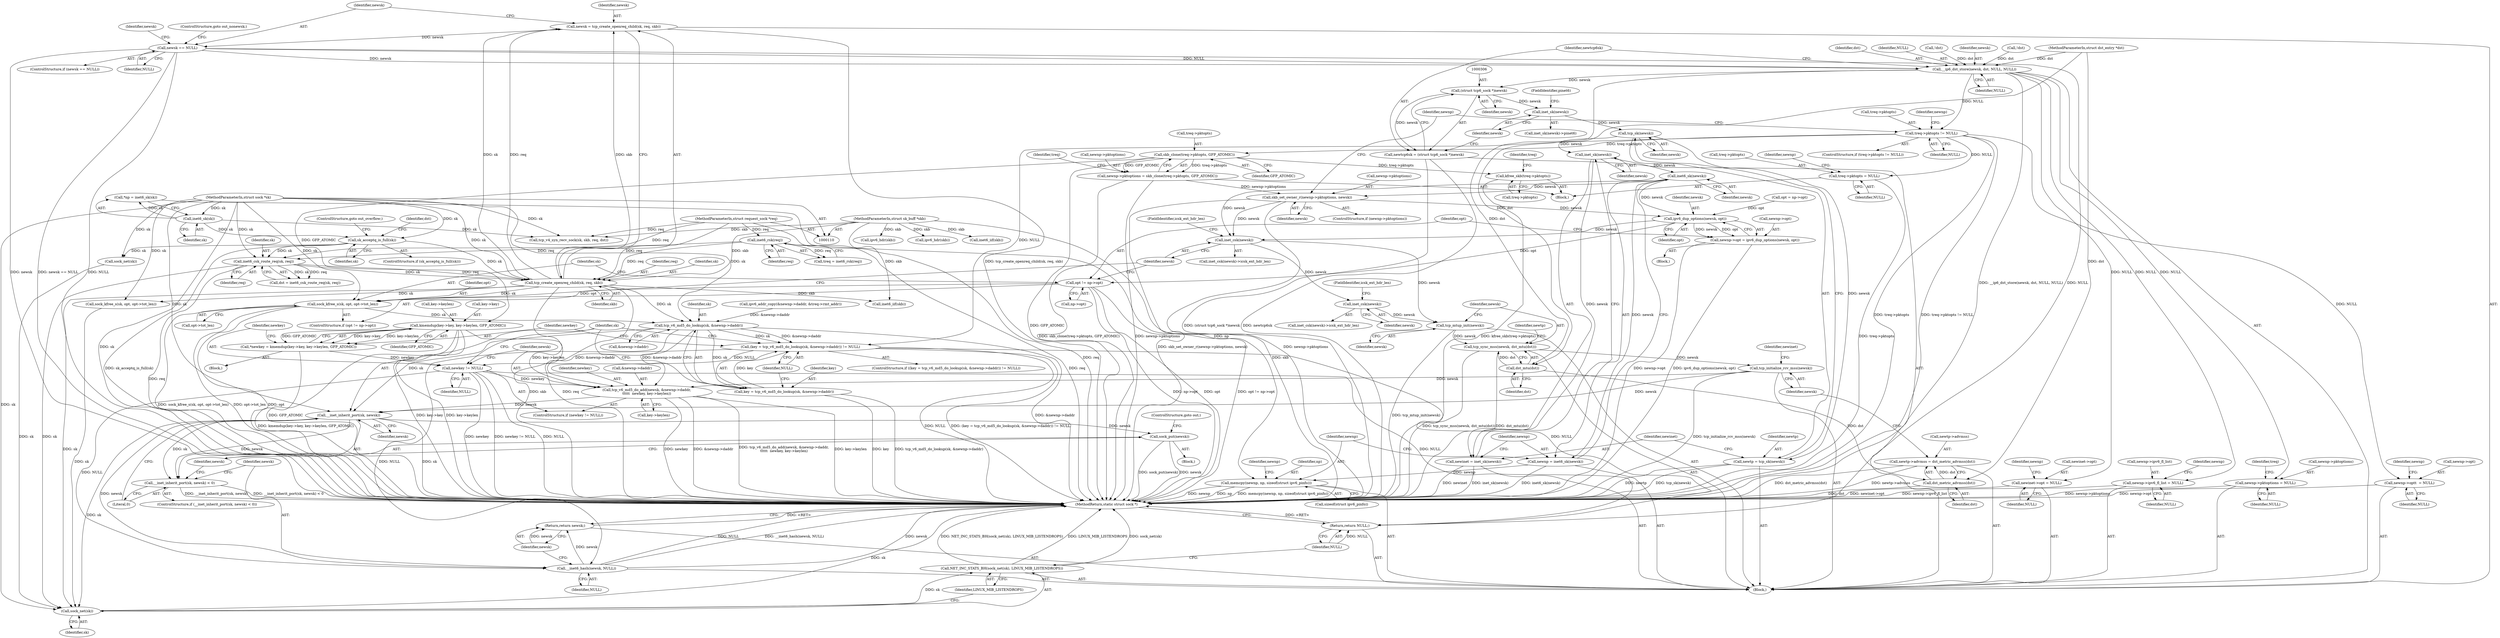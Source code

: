 digraph "0_linux_f6d8bd051c391c1c0458a30b2a7abcd939329259_33@API" {
"1000282" [label="(Call,newsk = tcp_create_openreq_child(sk, req, skb))"];
"1000284" [label="(Call,tcp_create_openreq_child(sk, req, skb))"];
"1000266" [label="(Call,sk_acceptq_is_full(sk))"];
"1000121" [label="(Call,inet6_sk(sk))"];
"1000111" [label="(MethodParameterIn,struct sock *sk)"];
"1000275" [label="(Call,inet6_csk_route_req(sk, req))"];
"1000258" [label="(Call,inet6_rsk(req))"];
"1000113" [label="(MethodParameterIn,struct request_sock *req)"];
"1000112" [label="(MethodParameterIn,struct sk_buff *skb)"];
"1000289" [label="(Call,newsk == NULL)"];
"1000298" [label="(Call,__ip6_dst_store(newsk, dst, NULL, NULL))"];
"1000305" [label="(Call,(struct tcp6_sock *)newsk)"];
"1000303" [label="(Call,newtcp6sk = (struct tcp6_sock *)newsk)"];
"1000310" [label="(Call,inet_sk(newsk))"];
"1000319" [label="(Call,tcp_sk(newsk))"];
"1000317" [label="(Call,newtp = tcp_sk(newsk))"];
"1000323" [label="(Call,inet_sk(newsk))"];
"1000321" [label="(Call,newinet = inet_sk(newsk))"];
"1000327" [label="(Call,inet6_sk(newsk))"];
"1000325" [label="(Call,newnp = inet6_sk(newsk))"];
"1000329" [label="(Call,memcpy(newnp, np, sizeof(struct ipv6_pinfo)))"];
"1000423" [label="(Call,skb_set_owner_r(newnp->pktoptions, newsk))"];
"1000454" [label="(Call,ipv6_dup_options(newsk, opt))"];
"1000450" [label="(Call,newnp->opt = ipv6_dup_options(newsk, opt))"];
"1000458" [label="(Call,opt != np->opt)"];
"1000463" [label="(Call,sock_kfree_s(sk, opt, opt->tot_len))"];
"1000527" [label="(Call,tcp_v6_md5_do_lookup(sk, &newnp->daddr))"];
"1000524" [label="(Call,(key = tcp_v6_md5_do_lookup(sk, &newnp->daddr)) != NULL)"];
"1000547" [label="(Call,newkey != NULL)"];
"1000550" [label="(Call,tcp_v6_md5_do_add(newsk, &newnp->daddr,\n\t\t\t\t\t  newkey, key->keylen))"];
"1000562" [label="(Call,__inet_inherit_port(sk, newsk))"];
"1000561" [label="(Call,__inet_inherit_port(sk, newsk) < 0)"];
"1000567" [label="(Call,sock_put(newsk))"];
"1000570" [label="(Call,__inet6_hash(newsk, NULL))"];
"1000573" [label="(Return,return newsk;)"];
"1000599" [label="(Call,sock_net(sk))"];
"1000598" [label="(Call,NET_INC_STATS_BH(sock_net(sk), LINUX_MIB_LISTENDROPS))"];
"1000602" [label="(Return,return NULL;)"];
"1000525" [label="(Call,key = tcp_v6_md5_do_lookup(sk, &newnp->daddr))"];
"1000471" [label="(Call,inet_csk(newsk))"];
"1000481" [label="(Call,inet_csk(newsk))"];
"1000495" [label="(Call,tcp_mtup_init(newsk))"];
"1000497" [label="(Call,tcp_sync_mss(newsk, dst_mtu(dst)))"];
"1000507" [label="(Call,tcp_initialize_rcv_mss(newsk))"];
"1000368" [label="(Call,newinet->opt = NULL)"];
"1000373" [label="(Call,newnp->ipv6_fl_list = NULL)"];
"1000389" [label="(Call,newnp->pktoptions = NULL)"];
"1000395" [label="(Call,treq->pktopts != NULL)"];
"1000405" [label="(Call,skb_clone(treq->pktopts, GFP_ATOMIC))"];
"1000401" [label="(Call,newnp->pktoptions = skb_clone(treq->pktopts, GFP_ATOMIC))"];
"1000410" [label="(Call,kfree_skb(treq->pktopts))"];
"1000538" [label="(Call,kmemdup(key->key, key->keylen, GFP_ATOMIC))"];
"1000536" [label="(Call,*newkey = kmemdup(key->key, key->keylen, GFP_ATOMIC))"];
"1000414" [label="(Call,treq->pktopts = NULL)"];
"1000428" [label="(Call,newnp->opt\t  = NULL)"];
"1000499" [label="(Call,dst_mtu(dst))"];
"1000505" [label="(Call,dst_metric_advmss(dst))"];
"1000501" [label="(Call,newtp->advmss = dst_metric_advmss(dst))"];
"1000432" [label="(Identifier,NULL)"];
"1000419" [label="(ControlStructure,if (newnp->pktoptions))"];
"1000307" [label="(Identifier,newsk)"];
"1000577" [label="(Call,sock_net(sk))"];
"1000287" [label="(Identifier,skb)"];
"1000295" [label="(Identifier,newsk)"];
"1000277" [label="(Identifier,req)"];
"1000324" [label="(Identifier,newsk)"];
"1000401" [label="(Call,newnp->pktoptions = skb_clone(treq->pktopts, GFP_ATOMIC))"];
"1000330" [label="(Identifier,newnp)"];
"1000327" [label="(Call,inet6_sk(newsk))"];
"1000550" [label="(Call,tcp_v6_md5_do_add(newsk, &newnp->daddr,\n\t\t\t\t\t  newkey, key->keylen))"];
"1000400" [label="(Block,)"];
"1000302" [label="(Identifier,NULL)"];
"1000564" [label="(Identifier,newsk)"];
"1000300" [label="(Identifier,dst)"];
"1000537" [label="(Identifier,newkey)"];
"1000551" [label="(Identifier,newsk)"];
"1000406" [label="(Call,treq->pktopts)"];
"1000415" [label="(Call,treq->pktopts)"];
"1000139" [label="(Call,tcp_v4_syn_recv_sock(sk, skb, req, dst))"];
"1000566" [label="(Block,)"];
"1000528" [label="(Identifier,sk)"];
"1000507" [label="(Call,tcp_initialize_rcv_mss(newsk))"];
"1000377" [label="(Identifier,NULL)"];
"1000390" [label="(Call,newnp->pktoptions)"];
"1000499" [label="(Call,dst_mtu(dst))"];
"1000260" [label="(Call,opt = np->opt)"];
"1000523" [label="(ControlStructure,if ((key = tcp_v6_md5_do_lookup(sk, &newnp->daddr)) != NULL))"];
"1000561" [label="(Call,__inet_inherit_port(sk, newsk) < 0)"];
"1000454" [label="(Call,ipv6_dup_options(newsk, opt))"];
"1000267" [label="(Identifier,sk)"];
"1000301" [label="(Identifier,NULL)"];
"1000328" [label="(Identifier,newsk)"];
"1000601" [label="(Identifier,LINUX_MIB_LISTENDROPS)"];
"1000326" [label="(Identifier,newnp)"];
"1000405" [label="(Call,skb_clone(treq->pktopts, GFP_ATOMIC))"];
"1000545" [label="(Identifier,GFP_ATOMIC)"];
"1000538" [label="(Call,kmemdup(key->key, key->keylen, GFP_ATOMIC))"];
"1000568" [label="(Identifier,newsk)"];
"1000527" [label="(Call,tcp_v6_md5_do_lookup(sk, &newnp->daddr))"];
"1000321" [label="(Call,newinet = inet_sk(newsk))"];
"1000471" [label="(Call,inet_csk(newsk))"];
"1000556" [label="(Identifier,newkey)"];
"1000427" [label="(Identifier,newsk)"];
"1000603" [label="(Identifier,NULL)"];
"1000320" [label="(Identifier,newsk)"];
"1000573" [label="(Return,return newsk;)"];
"1000409" [label="(Identifier,GFP_ATOMIC)"];
"1000600" [label="(Identifier,sk)"];
"1000508" [label="(Identifier,newsk)"];
"1000288" [label="(ControlStructure,if (newsk == NULL))"];
"1000318" [label="(Identifier,newtp)"];
"1000372" [label="(Identifier,NULL)"];
"1000258" [label="(Call,inet6_rsk(req))"];
"1000589" [label="(Call,sock_kfree_s(sk, opt, opt->tot_len))"];
"1000273" [label="(Call,dst = inet6_csk_route_req(sk, req))"];
"1000536" [label="(Call,*newkey = kmemdup(key->key, key->keylen, GFP_ATOMIC))"];
"1000268" [label="(ControlStructure,goto out_overflow;)"];
"1000450" [label="(Call,newnp->opt = ipv6_dup_options(newsk, opt))"];
"1000375" [label="(Identifier,newnp)"];
"1000435" [label="(Identifier,newnp)"];
"1000449" [label="(Block,)"];
"1000323" [label="(Call,inet_sk(newsk))"];
"1000414" [label="(Call,treq->pktopts = NULL)"];
"1000122" [label="(Identifier,sk)"];
"1000525" [label="(Call,key = tcp_v6_md5_do_lookup(sk, &newnp->daddr))"];
"1000563" [label="(Identifier,sk)"];
"1000552" [label="(Call,&newnp->daddr)"];
"1000311" [label="(Identifier,newsk)"];
"1000304" [label="(Identifier,newtcp6sk)"];
"1000548" [label="(Identifier,newkey)"];
"1000292" [label="(ControlStructure,goto out_nonewsk;)"];
"1000266" [label="(Call,sk_acceptq_is_full(sk))"];
"1000529" [label="(Call,&newnp->daddr)"];
"1000275" [label="(Call,inet6_csk_route_req(sk, req))"];
"1000270" [label="(Call,!dst)"];
"1000284" [label="(Call,tcp_create_openreq_child(sk, req, skb))"];
"1000402" [label="(Call,newnp->pktoptions)"];
"1000464" [label="(Identifier,sk)"];
"1000115" [label="(Block,)"];
"1000526" [label="(Identifier,key)"];
"1000286" [label="(Identifier,req)"];
"1000331" [label="(Identifier,np)"];
"1000496" [label="(Identifier,newsk)"];
"1000337" [label="(Identifier,newnp)"];
"1000546" [label="(ControlStructure,if (newkey != NULL))"];
"1000498" [label="(Identifier,newsk)"];
"1000416" [label="(Identifier,treq)"];
"1000437" [label="(Call,inet6_iif(skb))"];
"1000473" [label="(FieldIdentifier,icsk_ext_hdr_len)"];
"1000511" [label="(Identifier,newinet)"];
"1000299" [label="(Identifier,newsk)"];
"1000470" [label="(Call,inet_csk(newsk)->icsk_ext_hdr_len)"];
"1000113" [label="(MethodParameterIn,struct request_sock *req)"];
"1000259" [label="(Identifier,req)"];
"1000428" [label="(Call,newnp->opt\t  = NULL)"];
"1000322" [label="(Identifier,newinet)"];
"1000505" [label="(Call,dst_metric_advmss(dst))"];
"1000290" [label="(Identifier,newsk)"];
"1000502" [label="(Call,newtp->advmss)"];
"1000423" [label="(Call,skb_set_owner_r(newnp->pktoptions, newsk))"];
"1000334" [label="(Call,ipv6_addr_copy(&newnp->daddr, &treq->rmt_addr))"];
"1000309" [label="(Call,inet_sk(newsk)->pinet6)"];
"1000399" [label="(Identifier,NULL)"];
"1000472" [label="(Identifier,newsk)"];
"1000389" [label="(Call,newnp->pktoptions = NULL)"];
"1000283" [label="(Identifier,newsk)"];
"1000265" [label="(ControlStructure,if (sk_acceptq_is_full(sk)))"];
"1000458" [label="(Call,opt != np->opt)"];
"1000289" [label="(Call,newsk == NULL)"];
"1000305" [label="(Call,(struct tcp6_sock *)newsk)"];
"1000421" [label="(Identifier,newnp)"];
"1000460" [label="(Call,np->opt)"];
"1000482" [label="(Identifier,newsk)"];
"1000430" [label="(Identifier,newnp)"];
"1000303" [label="(Call,newtcp6sk = (struct tcp6_sock *)newsk)"];
"1000394" [label="(ControlStructure,if (treq->pktopts != NULL))"];
"1000466" [label="(Call,opt->tot_len)"];
"1000572" [label="(Identifier,NULL)"];
"1000451" [label="(Call,newnp->opt)"];
"1000373" [label="(Call,newnp->ipv6_fl_list = NULL)"];
"1000481" [label="(Call,inet_csk(newsk))"];
"1000332" [label="(Call,sizeof(struct ipv6_pinfo))"];
"1000412" [label="(Identifier,treq)"];
"1000542" [label="(Call,key->keylen)"];
"1000112" [label="(MethodParameterIn,struct sk_buff *skb)"];
"1000480" [label="(Call,inet_csk(newsk)->icsk_ext_hdr_len)"];
"1000557" [label="(Call,key->keylen)"];
"1000424" [label="(Call,newnp->pktoptions)"];
"1000245" [label="(Call,ipv6_hdr(skb))"];
"1000533" [label="(Identifier,NULL)"];
"1000497" [label="(Call,tcp_sync_mss(newsk, dst_mtu(dst)))"];
"1000444" [label="(Call,ipv6_hdr(skb))"];
"1000429" [label="(Call,newnp->opt)"];
"1000457" [label="(ControlStructure,if (opt != np->opt))"];
"1000397" [label="(Identifier,treq)"];
"1000562" [label="(Call,__inet_inherit_port(sk, newsk))"];
"1000549" [label="(Identifier,NULL)"];
"1000524" [label="(Call,(key = tcp_v6_md5_do_lookup(sk, &newnp->daddr)) != NULL)"];
"1000279" [label="(Call,!dst)"];
"1000298" [label="(Call,__ip6_dst_store(newsk, dst, NULL, NULL))"];
"1000256" [label="(Call,treq = inet6_rsk(req))"];
"1000271" [label="(Identifier,dst)"];
"1000368" [label="(Call,newinet->opt = NULL)"];
"1000111" [label="(MethodParameterIn,struct sock *sk)"];
"1000455" [label="(Identifier,newsk)"];
"1000381" [label="(Identifier,newnp)"];
"1000604" [label="(MethodReturn,static struct sock *)"];
"1000459" [label="(Identifier,opt)"];
"1000369" [label="(Call,newinet->opt)"];
"1000285" [label="(Identifier,sk)"];
"1000325" [label="(Call,newnp = inet6_sk(newsk))"];
"1000456" [label="(Identifier,opt)"];
"1000312" [label="(FieldIdentifier,pinet6)"];
"1000465" [label="(Identifier,opt)"];
"1000403" [label="(Identifier,newnp)"];
"1000238" [label="(Call,inet6_iif(skb))"];
"1000570" [label="(Call,__inet6_hash(newsk, NULL))"];
"1000539" [label="(Call,key->key)"];
"1000121" [label="(Call,inet6_sk(sk))"];
"1000291" [label="(Identifier,NULL)"];
"1000602" [label="(Return,return NULL;)"];
"1000500" [label="(Identifier,dst)"];
"1000483" [label="(FieldIdentifier,icsk_ext_hdr_len)"];
"1000599" [label="(Call,sock_net(sk))"];
"1000574" [label="(Identifier,newsk)"];
"1000317" [label="(Call,newtp = tcp_sk(newsk))"];
"1000329" [label="(Call,memcpy(newnp, np, sizeof(struct ipv6_pinfo)))"];
"1000567" [label="(Call,sock_put(newsk))"];
"1000276" [label="(Identifier,sk)"];
"1000119" [label="(Call,*np = inet6_sk(sk))"];
"1000374" [label="(Call,newnp->ipv6_fl_list)"];
"1000393" [label="(Identifier,NULL)"];
"1000396" [label="(Call,treq->pktopts)"];
"1000282" [label="(Call,newsk = tcp_create_openreq_child(sk, req, skb))"];
"1000410" [label="(Call,kfree_skb(treq->pktopts))"];
"1000506" [label="(Identifier,dst)"];
"1000571" [label="(Identifier,newsk)"];
"1000114" [label="(MethodParameterIn,struct dst_entry *dst)"];
"1000495" [label="(Call,tcp_mtup_init(newsk))"];
"1000395" [label="(Call,treq->pktopts != NULL)"];
"1000418" [label="(Identifier,NULL)"];
"1000463" [label="(Call,sock_kfree_s(sk, opt, opt->tot_len))"];
"1000310" [label="(Call,inet_sk(newsk))"];
"1000565" [label="(Literal,0)"];
"1000534" [label="(Block,)"];
"1000560" [label="(ControlStructure,if (__inet_inherit_port(sk, newsk) < 0))"];
"1000503" [label="(Identifier,newtp)"];
"1000547" [label="(Call,newkey != NULL)"];
"1000319" [label="(Call,tcp_sk(newsk))"];
"1000501" [label="(Call,newtp->advmss = dst_metric_advmss(dst))"];
"1000598" [label="(Call,NET_INC_STATS_BH(sock_net(sk), LINUX_MIB_LISTENDROPS))"];
"1000569" [label="(ControlStructure,goto out;)"];
"1000411" [label="(Call,treq->pktopts)"];
"1000282" -> "1000115"  [label="AST: "];
"1000282" -> "1000284"  [label="CFG: "];
"1000283" -> "1000282"  [label="AST: "];
"1000284" -> "1000282"  [label="AST: "];
"1000290" -> "1000282"  [label="CFG: "];
"1000282" -> "1000604"  [label="DDG: tcp_create_openreq_child(sk, req, skb)"];
"1000284" -> "1000282"  [label="DDG: sk"];
"1000284" -> "1000282"  [label="DDG: req"];
"1000284" -> "1000282"  [label="DDG: skb"];
"1000282" -> "1000289"  [label="DDG: newsk"];
"1000284" -> "1000287"  [label="CFG: "];
"1000285" -> "1000284"  [label="AST: "];
"1000286" -> "1000284"  [label="AST: "];
"1000287" -> "1000284"  [label="AST: "];
"1000284" -> "1000604"  [label="DDG: req"];
"1000284" -> "1000604"  [label="DDG: skb"];
"1000266" -> "1000284"  [label="DDG: sk"];
"1000275" -> "1000284"  [label="DDG: sk"];
"1000275" -> "1000284"  [label="DDG: req"];
"1000111" -> "1000284"  [label="DDG: sk"];
"1000258" -> "1000284"  [label="DDG: req"];
"1000113" -> "1000284"  [label="DDG: req"];
"1000112" -> "1000284"  [label="DDG: skb"];
"1000284" -> "1000437"  [label="DDG: skb"];
"1000284" -> "1000463"  [label="DDG: sk"];
"1000284" -> "1000527"  [label="DDG: sk"];
"1000284" -> "1000589"  [label="DDG: sk"];
"1000284" -> "1000599"  [label="DDG: sk"];
"1000266" -> "1000265"  [label="AST: "];
"1000266" -> "1000267"  [label="CFG: "];
"1000267" -> "1000266"  [label="AST: "];
"1000268" -> "1000266"  [label="CFG: "];
"1000271" -> "1000266"  [label="CFG: "];
"1000266" -> "1000604"  [label="DDG: sk_acceptq_is_full(sk)"];
"1000121" -> "1000266"  [label="DDG: sk"];
"1000111" -> "1000266"  [label="DDG: sk"];
"1000266" -> "1000275"  [label="DDG: sk"];
"1000266" -> "1000577"  [label="DDG: sk"];
"1000121" -> "1000119"  [label="AST: "];
"1000121" -> "1000122"  [label="CFG: "];
"1000122" -> "1000121"  [label="AST: "];
"1000119" -> "1000121"  [label="CFG: "];
"1000121" -> "1000119"  [label="DDG: sk"];
"1000111" -> "1000121"  [label="DDG: sk"];
"1000121" -> "1000139"  [label="DDG: sk"];
"1000111" -> "1000110"  [label="AST: "];
"1000111" -> "1000604"  [label="DDG: sk"];
"1000111" -> "1000139"  [label="DDG: sk"];
"1000111" -> "1000275"  [label="DDG: sk"];
"1000111" -> "1000463"  [label="DDG: sk"];
"1000111" -> "1000527"  [label="DDG: sk"];
"1000111" -> "1000562"  [label="DDG: sk"];
"1000111" -> "1000577"  [label="DDG: sk"];
"1000111" -> "1000589"  [label="DDG: sk"];
"1000111" -> "1000599"  [label="DDG: sk"];
"1000275" -> "1000273"  [label="AST: "];
"1000275" -> "1000277"  [label="CFG: "];
"1000276" -> "1000275"  [label="AST: "];
"1000277" -> "1000275"  [label="AST: "];
"1000273" -> "1000275"  [label="CFG: "];
"1000275" -> "1000604"  [label="DDG: req"];
"1000275" -> "1000273"  [label="DDG: sk"];
"1000275" -> "1000273"  [label="DDG: req"];
"1000258" -> "1000275"  [label="DDG: req"];
"1000113" -> "1000275"  [label="DDG: req"];
"1000275" -> "1000599"  [label="DDG: sk"];
"1000258" -> "1000256"  [label="AST: "];
"1000258" -> "1000259"  [label="CFG: "];
"1000259" -> "1000258"  [label="AST: "];
"1000256" -> "1000258"  [label="CFG: "];
"1000258" -> "1000604"  [label="DDG: req"];
"1000258" -> "1000256"  [label="DDG: req"];
"1000113" -> "1000258"  [label="DDG: req"];
"1000113" -> "1000110"  [label="AST: "];
"1000113" -> "1000604"  [label="DDG: req"];
"1000113" -> "1000139"  [label="DDG: req"];
"1000112" -> "1000110"  [label="AST: "];
"1000112" -> "1000604"  [label="DDG: skb"];
"1000112" -> "1000139"  [label="DDG: skb"];
"1000112" -> "1000238"  [label="DDG: skb"];
"1000112" -> "1000245"  [label="DDG: skb"];
"1000112" -> "1000437"  [label="DDG: skb"];
"1000112" -> "1000444"  [label="DDG: skb"];
"1000289" -> "1000288"  [label="AST: "];
"1000289" -> "1000291"  [label="CFG: "];
"1000290" -> "1000289"  [label="AST: "];
"1000291" -> "1000289"  [label="AST: "];
"1000292" -> "1000289"  [label="CFG: "];
"1000295" -> "1000289"  [label="CFG: "];
"1000289" -> "1000604"  [label="DDG: NULL"];
"1000289" -> "1000604"  [label="DDG: newsk"];
"1000289" -> "1000604"  [label="DDG: newsk == NULL"];
"1000289" -> "1000298"  [label="DDG: newsk"];
"1000289" -> "1000298"  [label="DDG: NULL"];
"1000289" -> "1000602"  [label="DDG: NULL"];
"1000298" -> "1000115"  [label="AST: "];
"1000298" -> "1000302"  [label="CFG: "];
"1000299" -> "1000298"  [label="AST: "];
"1000300" -> "1000298"  [label="AST: "];
"1000301" -> "1000298"  [label="AST: "];
"1000302" -> "1000298"  [label="AST: "];
"1000304" -> "1000298"  [label="CFG: "];
"1000298" -> "1000604"  [label="DDG: __ip6_dst_store(newsk, dst, NULL, NULL)"];
"1000279" -> "1000298"  [label="DDG: dst"];
"1000270" -> "1000298"  [label="DDG: dst"];
"1000114" -> "1000298"  [label="DDG: dst"];
"1000298" -> "1000305"  [label="DDG: newsk"];
"1000298" -> "1000368"  [label="DDG: NULL"];
"1000298" -> "1000373"  [label="DDG: NULL"];
"1000298" -> "1000389"  [label="DDG: NULL"];
"1000298" -> "1000395"  [label="DDG: NULL"];
"1000298" -> "1000499"  [label="DDG: dst"];
"1000305" -> "1000303"  [label="AST: "];
"1000305" -> "1000307"  [label="CFG: "];
"1000306" -> "1000305"  [label="AST: "];
"1000307" -> "1000305"  [label="AST: "];
"1000303" -> "1000305"  [label="CFG: "];
"1000305" -> "1000303"  [label="DDG: newsk"];
"1000305" -> "1000310"  [label="DDG: newsk"];
"1000303" -> "1000115"  [label="AST: "];
"1000304" -> "1000303"  [label="AST: "];
"1000311" -> "1000303"  [label="CFG: "];
"1000303" -> "1000604"  [label="DDG: newtcp6sk"];
"1000303" -> "1000604"  [label="DDG: (struct tcp6_sock *)newsk"];
"1000310" -> "1000309"  [label="AST: "];
"1000310" -> "1000311"  [label="CFG: "];
"1000311" -> "1000310"  [label="AST: "];
"1000312" -> "1000310"  [label="CFG: "];
"1000310" -> "1000319"  [label="DDG: newsk"];
"1000319" -> "1000317"  [label="AST: "];
"1000319" -> "1000320"  [label="CFG: "];
"1000320" -> "1000319"  [label="AST: "];
"1000317" -> "1000319"  [label="CFG: "];
"1000319" -> "1000317"  [label="DDG: newsk"];
"1000319" -> "1000323"  [label="DDG: newsk"];
"1000317" -> "1000115"  [label="AST: "];
"1000318" -> "1000317"  [label="AST: "];
"1000322" -> "1000317"  [label="CFG: "];
"1000317" -> "1000604"  [label="DDG: newtp"];
"1000317" -> "1000604"  [label="DDG: tcp_sk(newsk)"];
"1000323" -> "1000321"  [label="AST: "];
"1000323" -> "1000324"  [label="CFG: "];
"1000324" -> "1000323"  [label="AST: "];
"1000321" -> "1000323"  [label="CFG: "];
"1000323" -> "1000321"  [label="DDG: newsk"];
"1000323" -> "1000327"  [label="DDG: newsk"];
"1000321" -> "1000115"  [label="AST: "];
"1000322" -> "1000321"  [label="AST: "];
"1000326" -> "1000321"  [label="CFG: "];
"1000321" -> "1000604"  [label="DDG: newinet"];
"1000321" -> "1000604"  [label="DDG: inet_sk(newsk)"];
"1000327" -> "1000325"  [label="AST: "];
"1000327" -> "1000328"  [label="CFG: "];
"1000328" -> "1000327"  [label="AST: "];
"1000325" -> "1000327"  [label="CFG: "];
"1000327" -> "1000325"  [label="DDG: newsk"];
"1000327" -> "1000423"  [label="DDG: newsk"];
"1000327" -> "1000454"  [label="DDG: newsk"];
"1000327" -> "1000471"  [label="DDG: newsk"];
"1000325" -> "1000115"  [label="AST: "];
"1000326" -> "1000325"  [label="AST: "];
"1000330" -> "1000325"  [label="CFG: "];
"1000325" -> "1000604"  [label="DDG: inet6_sk(newsk)"];
"1000325" -> "1000329"  [label="DDG: newnp"];
"1000329" -> "1000115"  [label="AST: "];
"1000329" -> "1000332"  [label="CFG: "];
"1000330" -> "1000329"  [label="AST: "];
"1000331" -> "1000329"  [label="AST: "];
"1000332" -> "1000329"  [label="AST: "];
"1000337" -> "1000329"  [label="CFG: "];
"1000329" -> "1000604"  [label="DDG: np"];
"1000329" -> "1000604"  [label="DDG: memcpy(newnp, np, sizeof(struct ipv6_pinfo))"];
"1000329" -> "1000604"  [label="DDG: newnp"];
"1000119" -> "1000329"  [label="DDG: np"];
"1000423" -> "1000419"  [label="AST: "];
"1000423" -> "1000427"  [label="CFG: "];
"1000424" -> "1000423"  [label="AST: "];
"1000427" -> "1000423"  [label="AST: "];
"1000430" -> "1000423"  [label="CFG: "];
"1000423" -> "1000604"  [label="DDG: skb_set_owner_r(newnp->pktoptions, newsk)"];
"1000423" -> "1000604"  [label="DDG: newnp->pktoptions"];
"1000401" -> "1000423"  [label="DDG: newnp->pktoptions"];
"1000423" -> "1000454"  [label="DDG: newsk"];
"1000423" -> "1000471"  [label="DDG: newsk"];
"1000454" -> "1000450"  [label="AST: "];
"1000454" -> "1000456"  [label="CFG: "];
"1000455" -> "1000454"  [label="AST: "];
"1000456" -> "1000454"  [label="AST: "];
"1000450" -> "1000454"  [label="CFG: "];
"1000454" -> "1000450"  [label="DDG: newsk"];
"1000454" -> "1000450"  [label="DDG: opt"];
"1000260" -> "1000454"  [label="DDG: opt"];
"1000454" -> "1000458"  [label="DDG: opt"];
"1000454" -> "1000471"  [label="DDG: newsk"];
"1000450" -> "1000449"  [label="AST: "];
"1000451" -> "1000450"  [label="AST: "];
"1000459" -> "1000450"  [label="CFG: "];
"1000450" -> "1000604"  [label="DDG: newnp->opt"];
"1000450" -> "1000604"  [label="DDG: ipv6_dup_options(newsk, opt)"];
"1000458" -> "1000457"  [label="AST: "];
"1000458" -> "1000460"  [label="CFG: "];
"1000459" -> "1000458"  [label="AST: "];
"1000460" -> "1000458"  [label="AST: "];
"1000464" -> "1000458"  [label="CFG: "];
"1000472" -> "1000458"  [label="CFG: "];
"1000458" -> "1000604"  [label="DDG: np->opt"];
"1000458" -> "1000604"  [label="DDG: opt"];
"1000458" -> "1000604"  [label="DDG: opt != np->opt"];
"1000458" -> "1000463"  [label="DDG: opt"];
"1000463" -> "1000457"  [label="AST: "];
"1000463" -> "1000466"  [label="CFG: "];
"1000464" -> "1000463"  [label="AST: "];
"1000465" -> "1000463"  [label="AST: "];
"1000466" -> "1000463"  [label="AST: "];
"1000472" -> "1000463"  [label="CFG: "];
"1000463" -> "1000604"  [label="DDG: opt"];
"1000463" -> "1000604"  [label="DDG: sock_kfree_s(sk, opt, opt->tot_len)"];
"1000463" -> "1000604"  [label="DDG: opt->tot_len"];
"1000463" -> "1000527"  [label="DDG: sk"];
"1000527" -> "1000525"  [label="AST: "];
"1000527" -> "1000529"  [label="CFG: "];
"1000528" -> "1000527"  [label="AST: "];
"1000529" -> "1000527"  [label="AST: "];
"1000525" -> "1000527"  [label="CFG: "];
"1000527" -> "1000604"  [label="DDG: &newnp->daddr"];
"1000527" -> "1000524"  [label="DDG: sk"];
"1000527" -> "1000524"  [label="DDG: &newnp->daddr"];
"1000527" -> "1000525"  [label="DDG: sk"];
"1000527" -> "1000525"  [label="DDG: &newnp->daddr"];
"1000334" -> "1000527"  [label="DDG: &newnp->daddr"];
"1000527" -> "1000550"  [label="DDG: &newnp->daddr"];
"1000527" -> "1000562"  [label="DDG: sk"];
"1000524" -> "1000523"  [label="AST: "];
"1000524" -> "1000533"  [label="CFG: "];
"1000525" -> "1000524"  [label="AST: "];
"1000533" -> "1000524"  [label="AST: "];
"1000537" -> "1000524"  [label="CFG: "];
"1000563" -> "1000524"  [label="CFG: "];
"1000524" -> "1000604"  [label="DDG: NULL"];
"1000524" -> "1000604"  [label="DDG: (key = tcp_v6_md5_do_lookup(sk, &newnp->daddr)) != NULL"];
"1000525" -> "1000524"  [label="DDG: key"];
"1000395" -> "1000524"  [label="DDG: NULL"];
"1000524" -> "1000547"  [label="DDG: NULL"];
"1000524" -> "1000570"  [label="DDG: NULL"];
"1000524" -> "1000602"  [label="DDG: NULL"];
"1000547" -> "1000546"  [label="AST: "];
"1000547" -> "1000549"  [label="CFG: "];
"1000548" -> "1000547"  [label="AST: "];
"1000549" -> "1000547"  [label="AST: "];
"1000551" -> "1000547"  [label="CFG: "];
"1000563" -> "1000547"  [label="CFG: "];
"1000547" -> "1000604"  [label="DDG: newkey"];
"1000547" -> "1000604"  [label="DDG: newkey != NULL"];
"1000547" -> "1000604"  [label="DDG: NULL"];
"1000536" -> "1000547"  [label="DDG: newkey"];
"1000547" -> "1000550"  [label="DDG: newkey"];
"1000547" -> "1000570"  [label="DDG: NULL"];
"1000547" -> "1000602"  [label="DDG: NULL"];
"1000550" -> "1000546"  [label="AST: "];
"1000550" -> "1000557"  [label="CFG: "];
"1000551" -> "1000550"  [label="AST: "];
"1000552" -> "1000550"  [label="AST: "];
"1000556" -> "1000550"  [label="AST: "];
"1000557" -> "1000550"  [label="AST: "];
"1000563" -> "1000550"  [label="CFG: "];
"1000550" -> "1000604"  [label="DDG: tcp_v6_md5_do_add(newsk, &newnp->daddr,\n\t\t\t\t\t  newkey, key->keylen)"];
"1000550" -> "1000604"  [label="DDG: key->keylen"];
"1000550" -> "1000604"  [label="DDG: newkey"];
"1000550" -> "1000604"  [label="DDG: &newnp->daddr"];
"1000507" -> "1000550"  [label="DDG: newsk"];
"1000538" -> "1000550"  [label="DDG: key->keylen"];
"1000550" -> "1000562"  [label="DDG: newsk"];
"1000562" -> "1000561"  [label="AST: "];
"1000562" -> "1000564"  [label="CFG: "];
"1000563" -> "1000562"  [label="AST: "];
"1000564" -> "1000562"  [label="AST: "];
"1000565" -> "1000562"  [label="CFG: "];
"1000562" -> "1000604"  [label="DDG: sk"];
"1000562" -> "1000561"  [label="DDG: sk"];
"1000562" -> "1000561"  [label="DDG: newsk"];
"1000507" -> "1000562"  [label="DDG: newsk"];
"1000562" -> "1000567"  [label="DDG: newsk"];
"1000562" -> "1000570"  [label="DDG: newsk"];
"1000562" -> "1000599"  [label="DDG: sk"];
"1000561" -> "1000560"  [label="AST: "];
"1000561" -> "1000565"  [label="CFG: "];
"1000565" -> "1000561"  [label="AST: "];
"1000568" -> "1000561"  [label="CFG: "];
"1000571" -> "1000561"  [label="CFG: "];
"1000561" -> "1000604"  [label="DDG: __inet_inherit_port(sk, newsk)"];
"1000561" -> "1000604"  [label="DDG: __inet_inherit_port(sk, newsk) < 0"];
"1000567" -> "1000566"  [label="AST: "];
"1000567" -> "1000568"  [label="CFG: "];
"1000568" -> "1000567"  [label="AST: "];
"1000569" -> "1000567"  [label="CFG: "];
"1000567" -> "1000604"  [label="DDG: newsk"];
"1000567" -> "1000604"  [label="DDG: sock_put(newsk)"];
"1000570" -> "1000115"  [label="AST: "];
"1000570" -> "1000572"  [label="CFG: "];
"1000571" -> "1000570"  [label="AST: "];
"1000572" -> "1000570"  [label="AST: "];
"1000574" -> "1000570"  [label="CFG: "];
"1000570" -> "1000604"  [label="DDG: newsk"];
"1000570" -> "1000604"  [label="DDG: NULL"];
"1000570" -> "1000604"  [label="DDG: __inet6_hash(newsk, NULL)"];
"1000570" -> "1000573"  [label="DDG: newsk"];
"1000573" -> "1000115"  [label="AST: "];
"1000573" -> "1000574"  [label="CFG: "];
"1000574" -> "1000573"  [label="AST: "];
"1000604" -> "1000573"  [label="CFG: "];
"1000573" -> "1000604"  [label="DDG: <RET>"];
"1000574" -> "1000573"  [label="DDG: newsk"];
"1000599" -> "1000598"  [label="AST: "];
"1000599" -> "1000600"  [label="CFG: "];
"1000600" -> "1000599"  [label="AST: "];
"1000601" -> "1000599"  [label="CFG: "];
"1000599" -> "1000604"  [label="DDG: sk"];
"1000599" -> "1000598"  [label="DDG: sk"];
"1000589" -> "1000599"  [label="DDG: sk"];
"1000577" -> "1000599"  [label="DDG: sk"];
"1000598" -> "1000115"  [label="AST: "];
"1000598" -> "1000601"  [label="CFG: "];
"1000601" -> "1000598"  [label="AST: "];
"1000603" -> "1000598"  [label="CFG: "];
"1000598" -> "1000604"  [label="DDG: sock_net(sk)"];
"1000598" -> "1000604"  [label="DDG: NET_INC_STATS_BH(sock_net(sk), LINUX_MIB_LISTENDROPS)"];
"1000598" -> "1000604"  [label="DDG: LINUX_MIB_LISTENDROPS"];
"1000602" -> "1000115"  [label="AST: "];
"1000602" -> "1000603"  [label="CFG: "];
"1000603" -> "1000602"  [label="AST: "];
"1000604" -> "1000602"  [label="CFG: "];
"1000602" -> "1000604"  [label="DDG: <RET>"];
"1000603" -> "1000602"  [label="DDG: NULL"];
"1000526" -> "1000525"  [label="AST: "];
"1000533" -> "1000525"  [label="CFG: "];
"1000525" -> "1000604"  [label="DDG: key"];
"1000525" -> "1000604"  [label="DDG: tcp_v6_md5_do_lookup(sk, &newnp->daddr)"];
"1000471" -> "1000470"  [label="AST: "];
"1000471" -> "1000472"  [label="CFG: "];
"1000472" -> "1000471"  [label="AST: "];
"1000473" -> "1000471"  [label="CFG: "];
"1000471" -> "1000481"  [label="DDG: newsk"];
"1000471" -> "1000495"  [label="DDG: newsk"];
"1000481" -> "1000480"  [label="AST: "];
"1000481" -> "1000482"  [label="CFG: "];
"1000482" -> "1000481"  [label="AST: "];
"1000483" -> "1000481"  [label="CFG: "];
"1000481" -> "1000495"  [label="DDG: newsk"];
"1000495" -> "1000115"  [label="AST: "];
"1000495" -> "1000496"  [label="CFG: "];
"1000496" -> "1000495"  [label="AST: "];
"1000498" -> "1000495"  [label="CFG: "];
"1000495" -> "1000604"  [label="DDG: tcp_mtup_init(newsk)"];
"1000495" -> "1000497"  [label="DDG: newsk"];
"1000497" -> "1000115"  [label="AST: "];
"1000497" -> "1000499"  [label="CFG: "];
"1000498" -> "1000497"  [label="AST: "];
"1000499" -> "1000497"  [label="AST: "];
"1000503" -> "1000497"  [label="CFG: "];
"1000497" -> "1000604"  [label="DDG: tcp_sync_mss(newsk, dst_mtu(dst))"];
"1000497" -> "1000604"  [label="DDG: dst_mtu(dst)"];
"1000499" -> "1000497"  [label="DDG: dst"];
"1000497" -> "1000507"  [label="DDG: newsk"];
"1000507" -> "1000115"  [label="AST: "];
"1000507" -> "1000508"  [label="CFG: "];
"1000508" -> "1000507"  [label="AST: "];
"1000511" -> "1000507"  [label="CFG: "];
"1000507" -> "1000604"  [label="DDG: tcp_initialize_rcv_mss(newsk)"];
"1000368" -> "1000115"  [label="AST: "];
"1000368" -> "1000372"  [label="CFG: "];
"1000369" -> "1000368"  [label="AST: "];
"1000372" -> "1000368"  [label="AST: "];
"1000375" -> "1000368"  [label="CFG: "];
"1000368" -> "1000604"  [label="DDG: newinet->opt"];
"1000373" -> "1000115"  [label="AST: "];
"1000373" -> "1000377"  [label="CFG: "];
"1000374" -> "1000373"  [label="AST: "];
"1000377" -> "1000373"  [label="AST: "];
"1000381" -> "1000373"  [label="CFG: "];
"1000373" -> "1000604"  [label="DDG: newnp->ipv6_fl_list"];
"1000389" -> "1000115"  [label="AST: "];
"1000389" -> "1000393"  [label="CFG: "];
"1000390" -> "1000389"  [label="AST: "];
"1000393" -> "1000389"  [label="AST: "];
"1000397" -> "1000389"  [label="CFG: "];
"1000389" -> "1000604"  [label="DDG: newnp->pktoptions"];
"1000395" -> "1000394"  [label="AST: "];
"1000395" -> "1000399"  [label="CFG: "];
"1000396" -> "1000395"  [label="AST: "];
"1000399" -> "1000395"  [label="AST: "];
"1000403" -> "1000395"  [label="CFG: "];
"1000430" -> "1000395"  [label="CFG: "];
"1000395" -> "1000604"  [label="DDG: treq->pktopts"];
"1000395" -> "1000604"  [label="DDG: treq->pktopts != NULL"];
"1000395" -> "1000405"  [label="DDG: treq->pktopts"];
"1000395" -> "1000414"  [label="DDG: NULL"];
"1000395" -> "1000428"  [label="DDG: NULL"];
"1000405" -> "1000401"  [label="AST: "];
"1000405" -> "1000409"  [label="CFG: "];
"1000406" -> "1000405"  [label="AST: "];
"1000409" -> "1000405"  [label="AST: "];
"1000401" -> "1000405"  [label="CFG: "];
"1000405" -> "1000604"  [label="DDG: GFP_ATOMIC"];
"1000405" -> "1000401"  [label="DDG: treq->pktopts"];
"1000405" -> "1000401"  [label="DDG: GFP_ATOMIC"];
"1000405" -> "1000410"  [label="DDG: treq->pktopts"];
"1000405" -> "1000538"  [label="DDG: GFP_ATOMIC"];
"1000401" -> "1000400"  [label="AST: "];
"1000402" -> "1000401"  [label="AST: "];
"1000412" -> "1000401"  [label="CFG: "];
"1000401" -> "1000604"  [label="DDG: skb_clone(treq->pktopts, GFP_ATOMIC)"];
"1000401" -> "1000604"  [label="DDG: newnp->pktoptions"];
"1000410" -> "1000400"  [label="AST: "];
"1000410" -> "1000411"  [label="CFG: "];
"1000411" -> "1000410"  [label="AST: "];
"1000416" -> "1000410"  [label="CFG: "];
"1000410" -> "1000604"  [label="DDG: kfree_skb(treq->pktopts)"];
"1000538" -> "1000536"  [label="AST: "];
"1000538" -> "1000545"  [label="CFG: "];
"1000539" -> "1000538"  [label="AST: "];
"1000542" -> "1000538"  [label="AST: "];
"1000545" -> "1000538"  [label="AST: "];
"1000536" -> "1000538"  [label="CFG: "];
"1000538" -> "1000604"  [label="DDG: key->keylen"];
"1000538" -> "1000604"  [label="DDG: GFP_ATOMIC"];
"1000538" -> "1000604"  [label="DDG: key->key"];
"1000538" -> "1000536"  [label="DDG: key->key"];
"1000538" -> "1000536"  [label="DDG: key->keylen"];
"1000538" -> "1000536"  [label="DDG: GFP_ATOMIC"];
"1000536" -> "1000534"  [label="AST: "];
"1000537" -> "1000536"  [label="AST: "];
"1000548" -> "1000536"  [label="CFG: "];
"1000536" -> "1000604"  [label="DDG: kmemdup(key->key, key->keylen, GFP_ATOMIC)"];
"1000414" -> "1000400"  [label="AST: "];
"1000414" -> "1000418"  [label="CFG: "];
"1000415" -> "1000414"  [label="AST: "];
"1000418" -> "1000414"  [label="AST: "];
"1000421" -> "1000414"  [label="CFG: "];
"1000414" -> "1000604"  [label="DDG: treq->pktopts"];
"1000428" -> "1000115"  [label="AST: "];
"1000428" -> "1000432"  [label="CFG: "];
"1000429" -> "1000428"  [label="AST: "];
"1000432" -> "1000428"  [label="AST: "];
"1000435" -> "1000428"  [label="CFG: "];
"1000428" -> "1000604"  [label="DDG: newnp->opt"];
"1000499" -> "1000500"  [label="CFG: "];
"1000500" -> "1000499"  [label="AST: "];
"1000114" -> "1000499"  [label="DDG: dst"];
"1000499" -> "1000505"  [label="DDG: dst"];
"1000505" -> "1000501"  [label="AST: "];
"1000505" -> "1000506"  [label="CFG: "];
"1000506" -> "1000505"  [label="AST: "];
"1000501" -> "1000505"  [label="CFG: "];
"1000505" -> "1000604"  [label="DDG: dst"];
"1000505" -> "1000501"  [label="DDG: dst"];
"1000114" -> "1000505"  [label="DDG: dst"];
"1000501" -> "1000115"  [label="AST: "];
"1000502" -> "1000501"  [label="AST: "];
"1000508" -> "1000501"  [label="CFG: "];
"1000501" -> "1000604"  [label="DDG: newtp->advmss"];
"1000501" -> "1000604"  [label="DDG: dst_metric_advmss(dst)"];
}
